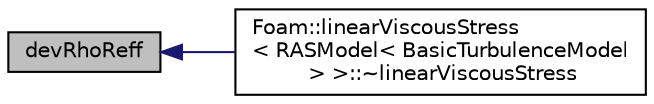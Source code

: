 digraph "devRhoReff"
{
  bgcolor="transparent";
  edge [fontname="Helvetica",fontsize="10",labelfontname="Helvetica",labelfontsize="10"];
  node [fontname="Helvetica",fontsize="10",shape=record];
  rankdir="LR";
  Node1 [label="devRhoReff",height=0.2,width=0.4,color="black", fillcolor="grey75", style="filled", fontcolor="black"];
  Node1 -> Node2 [dir="back",color="midnightblue",fontsize="10",style="solid",fontname="Helvetica"];
  Node2 [label="Foam::linearViscousStress\l\< RASModel\< BasicTurbulenceModel\l \> \>::~linearViscousStress",height=0.2,width=0.4,color="black",URL="$a01382.html#ac25ce9a201cc60a96c02aafff0e61107",tooltip="Destructor. "];
}
